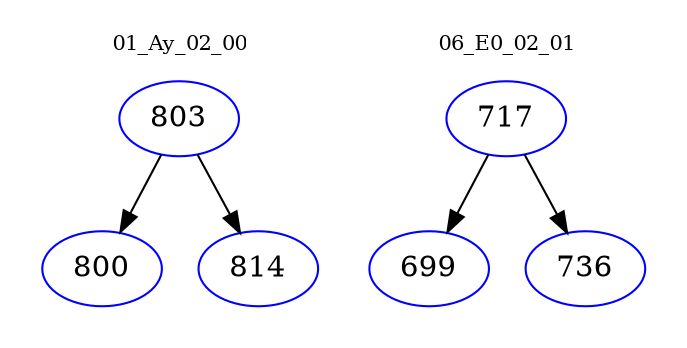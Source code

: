 digraph{
subgraph cluster_0 {
color = white
label = "01_Ay_02_00";
fontsize=10;
T0_803 [label="803", color="blue"]
T0_803 -> T0_800 [color="black"]
T0_800 [label="800", color="blue"]
T0_803 -> T0_814 [color="black"]
T0_814 [label="814", color="blue"]
}
subgraph cluster_1 {
color = white
label = "06_E0_02_01";
fontsize=10;
T1_717 [label="717", color="blue"]
T1_717 -> T1_699 [color="black"]
T1_699 [label="699", color="blue"]
T1_717 -> T1_736 [color="black"]
T1_736 [label="736", color="blue"]
}
}
